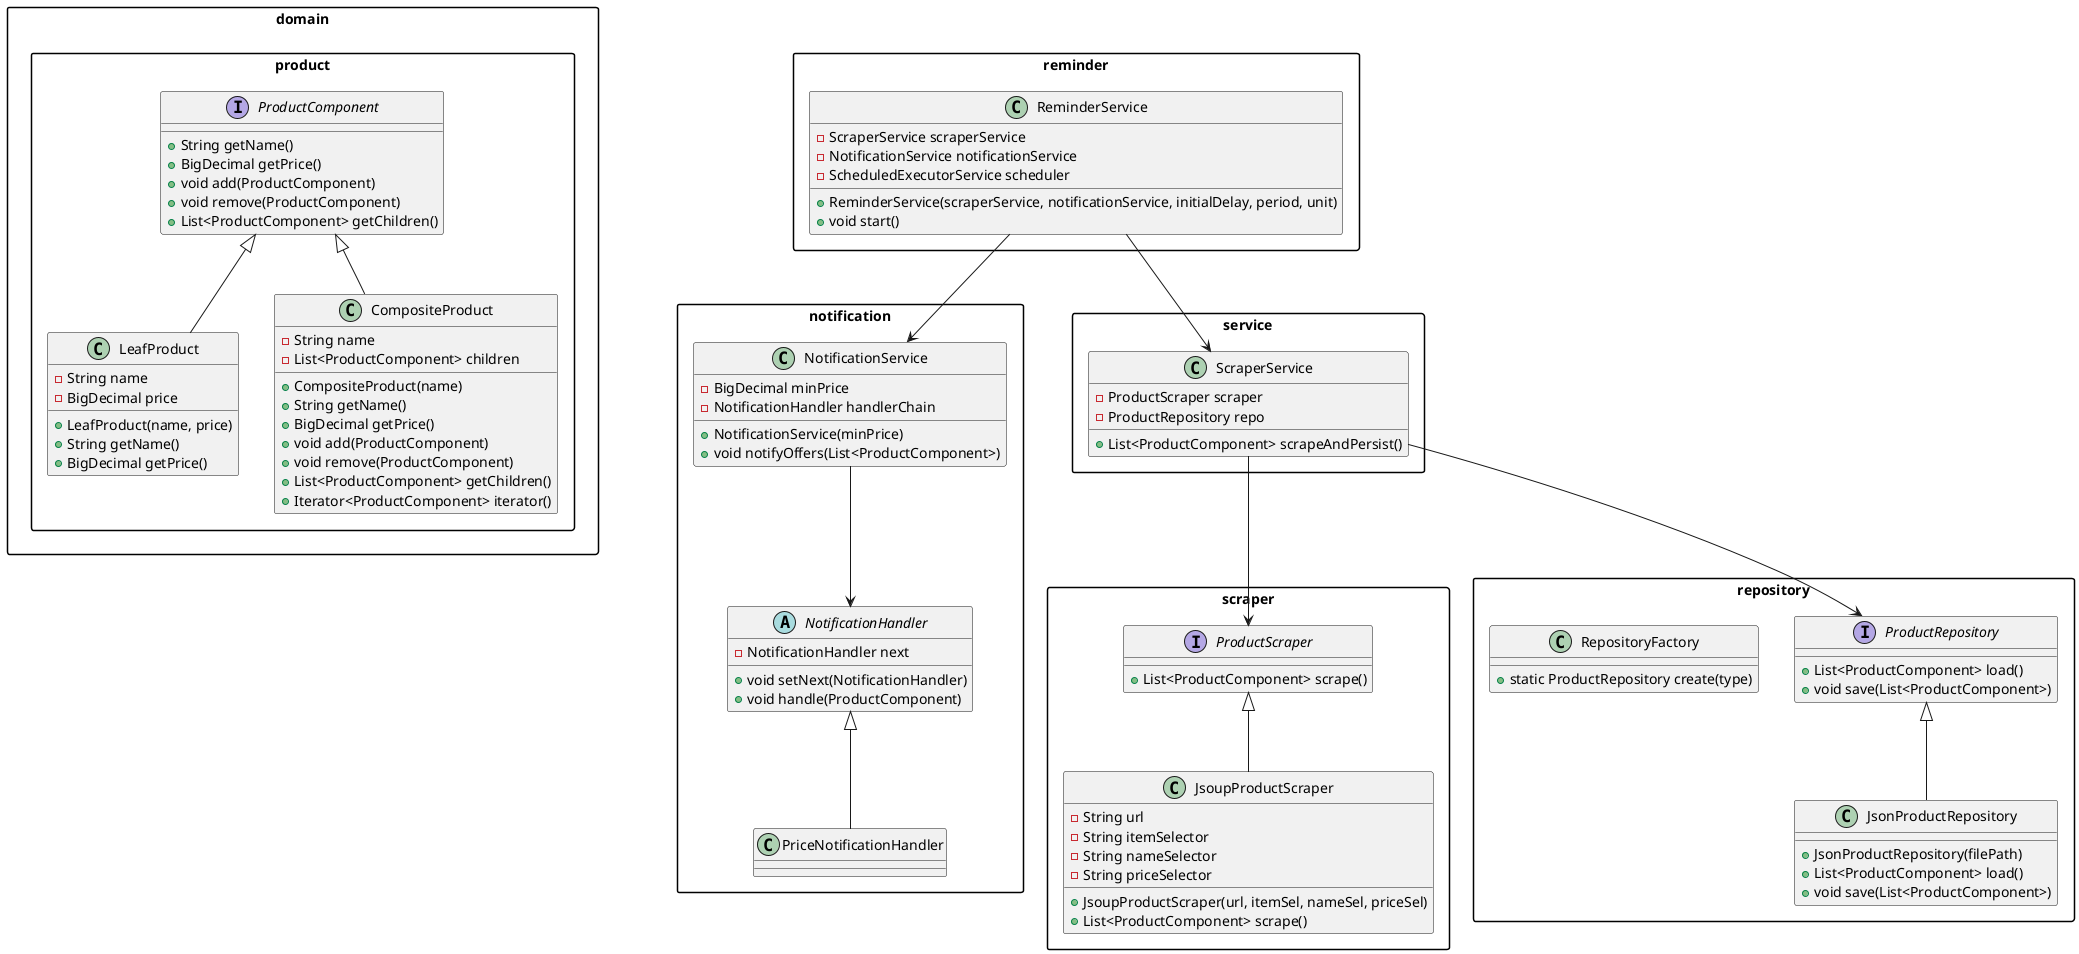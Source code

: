 @startuml class-diagram
skinparam packageStyle rectangle

package domain {
  package product {
    interface ProductComponent {
      +String getName()
      +BigDecimal getPrice()
      +void add(ProductComponent)
      +void remove(ProductComponent)
      +List<ProductComponent> getChildren()
    }
    class LeafProduct {
      - String name
      - BigDecimal price
      + LeafProduct(name, price)
      + String getName()
      + BigDecimal getPrice()
    }
    class CompositeProduct {
      - String name
      - List<ProductComponent> children
      + CompositeProduct(name)
      + String getName()
      + BigDecimal getPrice()
      + void add(ProductComponent)
      + void remove(ProductComponent)
      + List<ProductComponent> getChildren()
      + Iterator<ProductComponent> iterator()
    }
    ProductComponent <|-- LeafProduct
    ProductComponent <|-- CompositeProduct
  }
}

package scraper {
  interface ProductScraper {
    +List<ProductComponent> scrape()
  }
  class JsoupProductScraper {
    - String url
    - String itemSelector
    - String nameSelector
    - String priceSelector
    + JsoupProductScraper(url, itemSel, nameSel, priceSel)
    + List<ProductComponent> scrape()
  }
  ProductScraper <|-- JsoupProductScraper
}

package repository {
  interface ProductRepository {
    +List<ProductComponent> load()
    +void save(List<ProductComponent>)
  }
  class JsonProductRepository {
    + JsonProductRepository(filePath)
    + List<ProductComponent> load()
    + void save(List<ProductComponent>)
  }
  class RepositoryFactory {
    + static ProductRepository create(type)
  }
  ProductRepository <|-- JsonProductRepository
}

package service {
  class ScraperService {
    - ProductScraper scraper
    - ProductRepository repo
    + List<ProductComponent> scrapeAndPersist()
  }
}

package notification {
  class NotificationService {
    - BigDecimal minPrice
    - NotificationHandler handlerChain
    + NotificationService(minPrice)
    + void notifyOffers(List<ProductComponent>)
  }
  abstract class NotificationHandler {
    - NotificationHandler next
    + void setNext(NotificationHandler)
    + void handle(ProductComponent)
  }
  class PriceNotificationHandler
  NotificationHandler <|-- PriceNotificationHandler
}

package reminder {
  class ReminderService {
    - ScraperService scraperService
    - NotificationService notificationService
    - ScheduledExecutorService scheduler
    + ReminderService(scraperService, notificationService, initialDelay, period, unit)
    + void start()
  }
}

ScraperService --> ProductScraper
ScraperService --> ProductRepository
NotificationService --> NotificationHandler
ReminderService --> ScraperService
ReminderService --> NotificationService

@enduml
